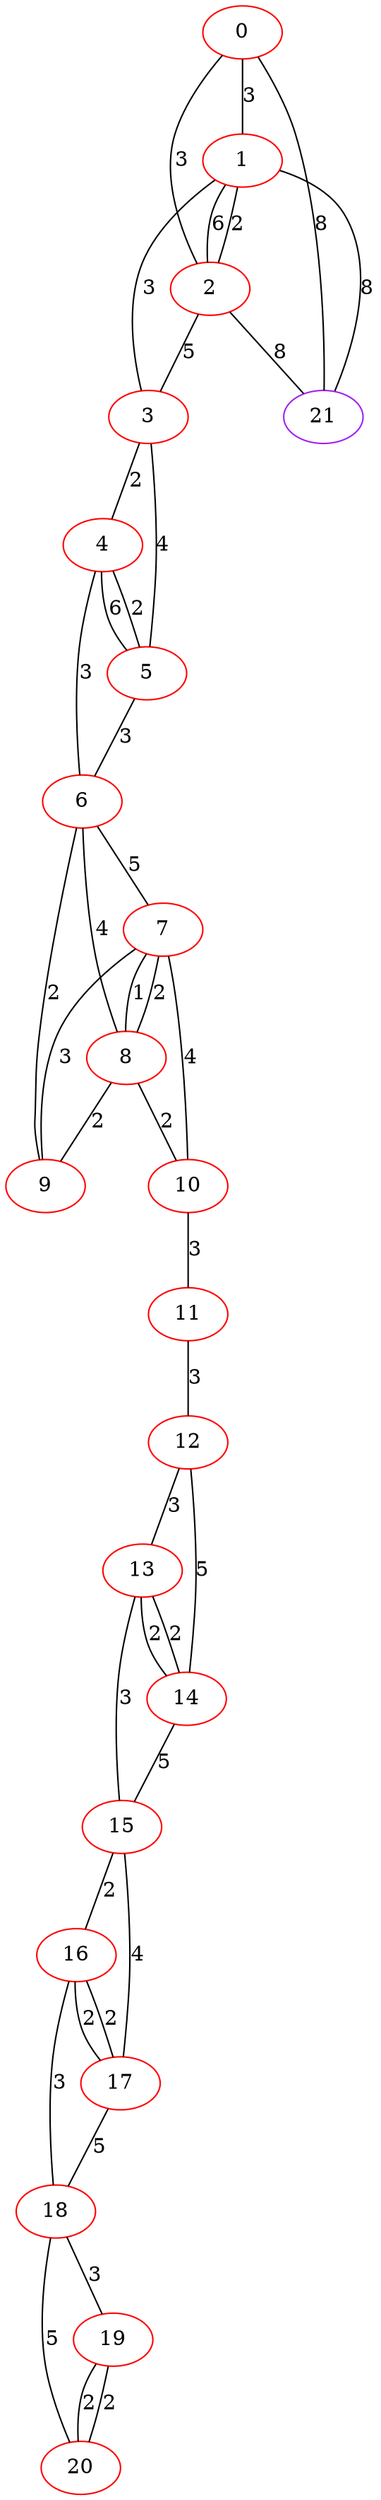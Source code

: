 graph "" {
0 [color=red, weight=1];
1 [color=red, weight=1];
2 [color=red, weight=1];
3 [color=red, weight=1];
4 [color=red, weight=1];
5 [color=red, weight=1];
6 [color=red, weight=1];
7 [color=red, weight=1];
8 [color=red, weight=1];
9 [color=red, weight=1];
10 [color=red, weight=1];
11 [color=red, weight=1];
12 [color=red, weight=1];
13 [color=red, weight=1];
14 [color=red, weight=1];
15 [color=red, weight=1];
16 [color=red, weight=1];
17 [color=red, weight=1];
18 [color=red, weight=1];
19 [color=red, weight=1];
20 [color=red, weight=1];
21 [color=purple, weight=4];
0 -- 1  [key=0, label=3];
0 -- 2  [key=0, label=3];
0 -- 21  [key=0, label=8];
1 -- 2  [key=0, label=6];
1 -- 2  [key=1, label=2];
1 -- 3  [key=0, label=3];
1 -- 21  [key=0, label=8];
2 -- 3  [key=0, label=5];
2 -- 21  [key=0, label=8];
3 -- 4  [key=0, label=2];
3 -- 5  [key=0, label=4];
4 -- 5  [key=0, label=6];
4 -- 5  [key=1, label=2];
4 -- 6  [key=0, label=3];
5 -- 6  [key=0, label=3];
6 -- 8  [key=0, label=4];
6 -- 9  [key=0, label=2];
6 -- 7  [key=0, label=5];
7 -- 8  [key=0, label=1];
7 -- 8  [key=1, label=2];
7 -- 9  [key=0, label=3];
7 -- 10  [key=0, label=4];
8 -- 9  [key=0, label=2];
8 -- 10  [key=0, label=2];
10 -- 11  [key=0, label=3];
11 -- 12  [key=0, label=3];
12 -- 13  [key=0, label=3];
12 -- 14  [key=0, label=5];
13 -- 14  [key=0, label=2];
13 -- 14  [key=1, label=2];
13 -- 15  [key=0, label=3];
14 -- 15  [key=0, label=5];
15 -- 16  [key=0, label=2];
15 -- 17  [key=0, label=4];
16 -- 17  [key=0, label=2];
16 -- 17  [key=1, label=2];
16 -- 18  [key=0, label=3];
17 -- 18  [key=0, label=5];
18 -- 19  [key=0, label=3];
18 -- 20  [key=0, label=5];
19 -- 20  [key=0, label=2];
19 -- 20  [key=1, label=2];
}
